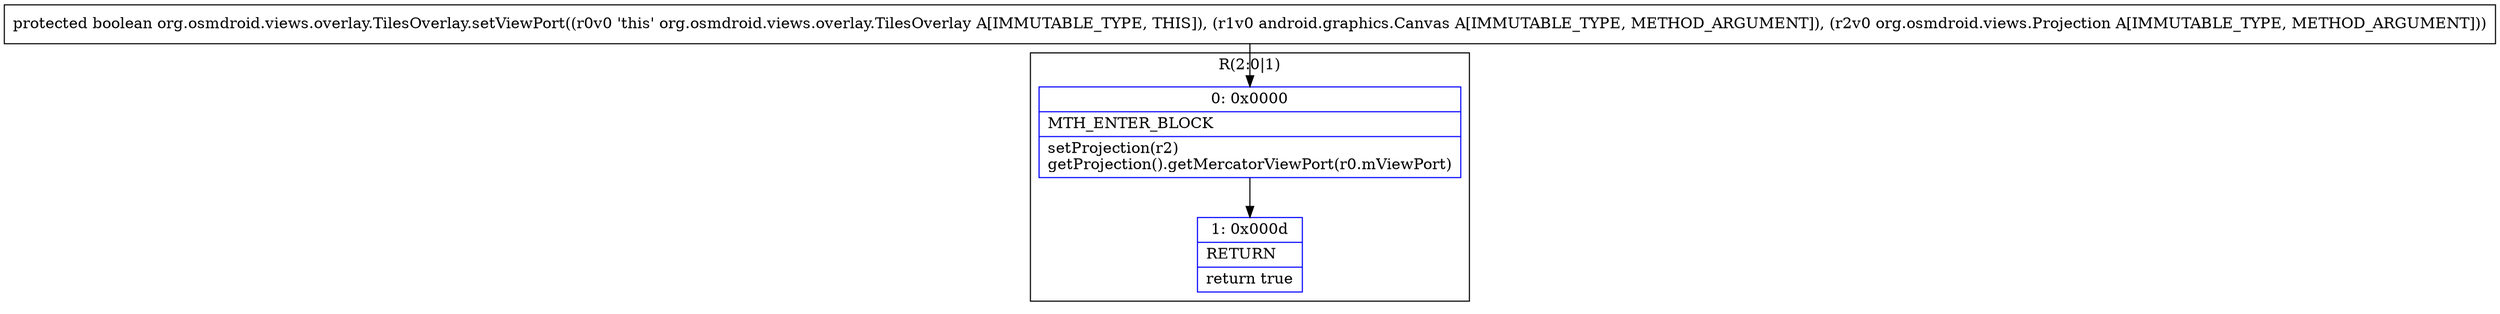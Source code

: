 digraph "CFG fororg.osmdroid.views.overlay.TilesOverlay.setViewPort(Landroid\/graphics\/Canvas;Lorg\/osmdroid\/views\/Projection;)Z" {
subgraph cluster_Region_351959889 {
label = "R(2:0|1)";
node [shape=record,color=blue];
Node_0 [shape=record,label="{0\:\ 0x0000|MTH_ENTER_BLOCK\l|setProjection(r2)\lgetProjection().getMercatorViewPort(r0.mViewPort)\l}"];
Node_1 [shape=record,label="{1\:\ 0x000d|RETURN\l|return true\l}"];
}
MethodNode[shape=record,label="{protected boolean org.osmdroid.views.overlay.TilesOverlay.setViewPort((r0v0 'this' org.osmdroid.views.overlay.TilesOverlay A[IMMUTABLE_TYPE, THIS]), (r1v0 android.graphics.Canvas A[IMMUTABLE_TYPE, METHOD_ARGUMENT]), (r2v0 org.osmdroid.views.Projection A[IMMUTABLE_TYPE, METHOD_ARGUMENT])) }"];
MethodNode -> Node_0;
Node_0 -> Node_1;
}

